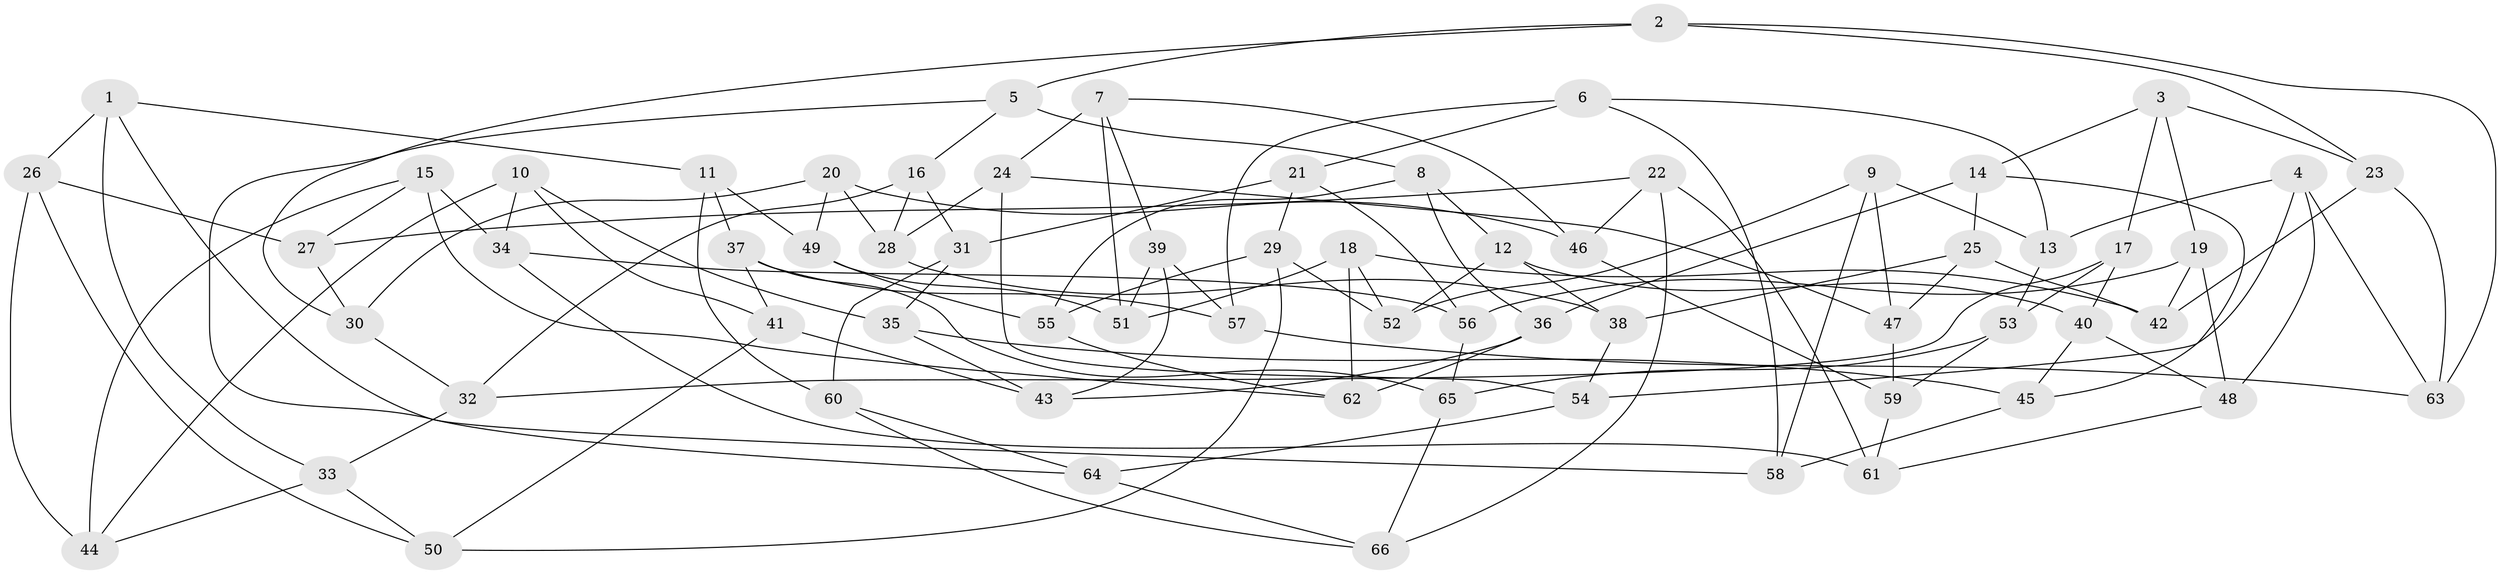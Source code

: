 // Generated by graph-tools (version 1.1) at 2025/11/02/27/25 16:11:45]
// undirected, 66 vertices, 132 edges
graph export_dot {
graph [start="1"]
  node [color=gray90,style=filled];
  1;
  2;
  3;
  4;
  5;
  6;
  7;
  8;
  9;
  10;
  11;
  12;
  13;
  14;
  15;
  16;
  17;
  18;
  19;
  20;
  21;
  22;
  23;
  24;
  25;
  26;
  27;
  28;
  29;
  30;
  31;
  32;
  33;
  34;
  35;
  36;
  37;
  38;
  39;
  40;
  41;
  42;
  43;
  44;
  45;
  46;
  47;
  48;
  49;
  50;
  51;
  52;
  53;
  54;
  55;
  56;
  57;
  58;
  59;
  60;
  61;
  62;
  63;
  64;
  65;
  66;
  1 -- 11;
  1 -- 33;
  1 -- 58;
  1 -- 26;
  2 -- 63;
  2 -- 23;
  2 -- 5;
  2 -- 30;
  3 -- 17;
  3 -- 14;
  3 -- 23;
  3 -- 19;
  4 -- 63;
  4 -- 13;
  4 -- 48;
  4 -- 54;
  5 -- 8;
  5 -- 64;
  5 -- 16;
  6 -- 21;
  6 -- 58;
  6 -- 13;
  6 -- 57;
  7 -- 51;
  7 -- 39;
  7 -- 46;
  7 -- 24;
  8 -- 12;
  8 -- 36;
  8 -- 55;
  9 -- 58;
  9 -- 47;
  9 -- 13;
  9 -- 52;
  10 -- 44;
  10 -- 41;
  10 -- 35;
  10 -- 34;
  11 -- 37;
  11 -- 49;
  11 -- 60;
  12 -- 52;
  12 -- 40;
  12 -- 38;
  13 -- 53;
  14 -- 36;
  14 -- 25;
  14 -- 45;
  15 -- 62;
  15 -- 34;
  15 -- 44;
  15 -- 27;
  16 -- 31;
  16 -- 28;
  16 -- 32;
  17 -- 40;
  17 -- 53;
  17 -- 32;
  18 -- 52;
  18 -- 62;
  18 -- 51;
  18 -- 42;
  19 -- 42;
  19 -- 48;
  19 -- 56;
  20 -- 28;
  20 -- 49;
  20 -- 30;
  20 -- 46;
  21 -- 56;
  21 -- 31;
  21 -- 29;
  22 -- 46;
  22 -- 27;
  22 -- 61;
  22 -- 66;
  23 -- 63;
  23 -- 42;
  24 -- 47;
  24 -- 28;
  24 -- 54;
  25 -- 47;
  25 -- 42;
  25 -- 38;
  26 -- 27;
  26 -- 50;
  26 -- 44;
  27 -- 30;
  28 -- 38;
  29 -- 55;
  29 -- 50;
  29 -- 52;
  30 -- 32;
  31 -- 60;
  31 -- 35;
  32 -- 33;
  33 -- 50;
  33 -- 44;
  34 -- 61;
  34 -- 56;
  35 -- 43;
  35 -- 45;
  36 -- 62;
  36 -- 43;
  37 -- 41;
  37 -- 65;
  37 -- 57;
  38 -- 54;
  39 -- 57;
  39 -- 51;
  39 -- 43;
  40 -- 45;
  40 -- 48;
  41 -- 43;
  41 -- 50;
  45 -- 58;
  46 -- 59;
  47 -- 59;
  48 -- 61;
  49 -- 55;
  49 -- 51;
  53 -- 65;
  53 -- 59;
  54 -- 64;
  55 -- 62;
  56 -- 65;
  57 -- 63;
  59 -- 61;
  60 -- 64;
  60 -- 66;
  64 -- 66;
  65 -- 66;
}
